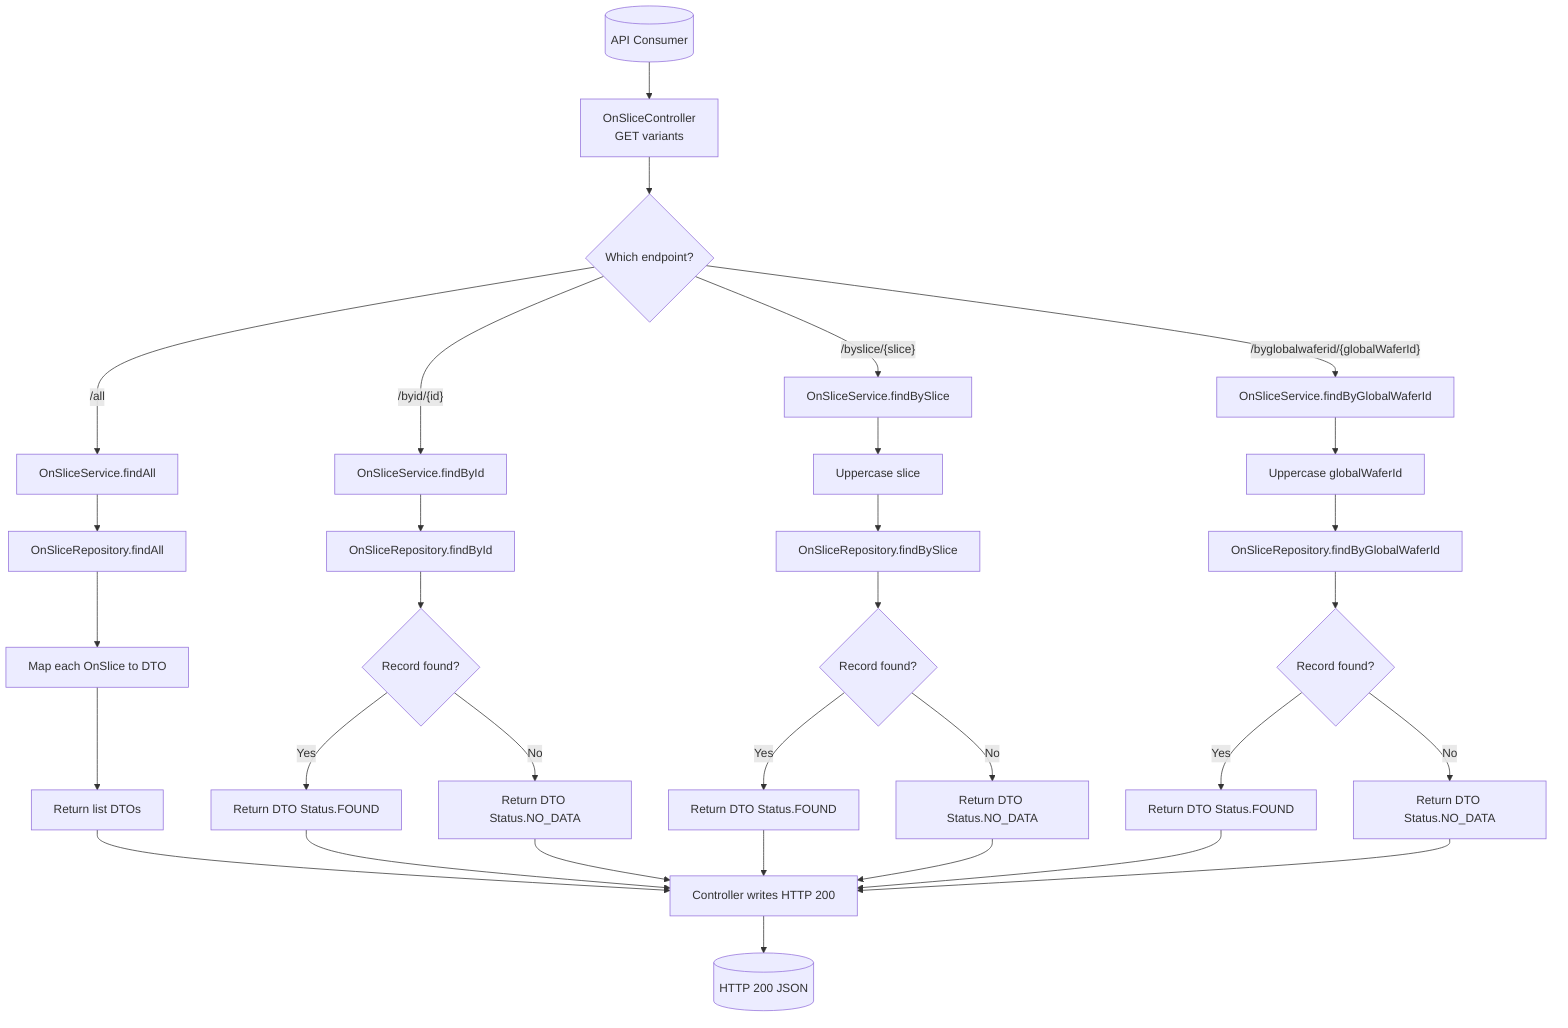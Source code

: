 flowchart TD
    Client[(API Consumer)] --> Controller[OnSliceController\nGET variants]
    Controller --> Route{Which endpoint?}
    Route -- /all --> ServiceAll[OnSliceService.findAll]
    Route -- /byid/{id} --> ServiceById[OnSliceService.findById]
    Route -- /byslice/{slice} --> ServiceBySlice[OnSliceService.findBySlice]
    Route -- /byglobalwaferid/{globalWaferId} --> ServiceByGlobal[OnSliceService.findByGlobalWaferId]

    ServiceAll --> RepoAll[OnSliceRepository.findAll]
    ServiceById --> RepoById[OnSliceRepository.findById]
    ServiceBySlice --> NormalizeSlice[Uppercase slice]
    NormalizeSlice --> RepoBySlice[OnSliceRepository.findBySlice]
    ServiceByGlobal --> NormalizeGlobal[Uppercase globalWaferId]
    NormalizeGlobal --> RepoByGlobal[OnSliceRepository.findByGlobalWaferId]

    RepoAll --> MapAll[Map each OnSlice to DTO]
    RepoById --> MapId{Record found?}
    RepoBySlice --> MapSlice{Record found?}
    RepoByGlobal --> MapGlobal{Record found?}

    MapAll --> RespondAll[Return list DTOs]
    MapId -- Yes --> RespondId[Return DTO Status.FOUND]
    MapId -- No --> NoDataId[Return DTO Status.NO_DATA]
    MapSlice -- Yes --> RespondSlice[Return DTO Status.FOUND]
    MapSlice -- No --> NoDataSlice[Return DTO Status.NO_DATA]
    MapGlobal -- Yes --> RespondGlobal[Return DTO Status.FOUND]
    MapGlobal -- No --> NoDataGlobal[Return DTO Status.NO_DATA]

    RespondAll --> ControllerReturn[Controller writes HTTP 200]
    RespondId --> ControllerReturn
    NoDataId --> ControllerReturn
    RespondSlice --> ControllerReturn
    NoDataSlice --> ControllerReturn
    RespondGlobal --> ControllerReturn
    NoDataGlobal --> ControllerReturn

    ControllerReturn --> ClientResponse[(HTTP 200 JSON)]